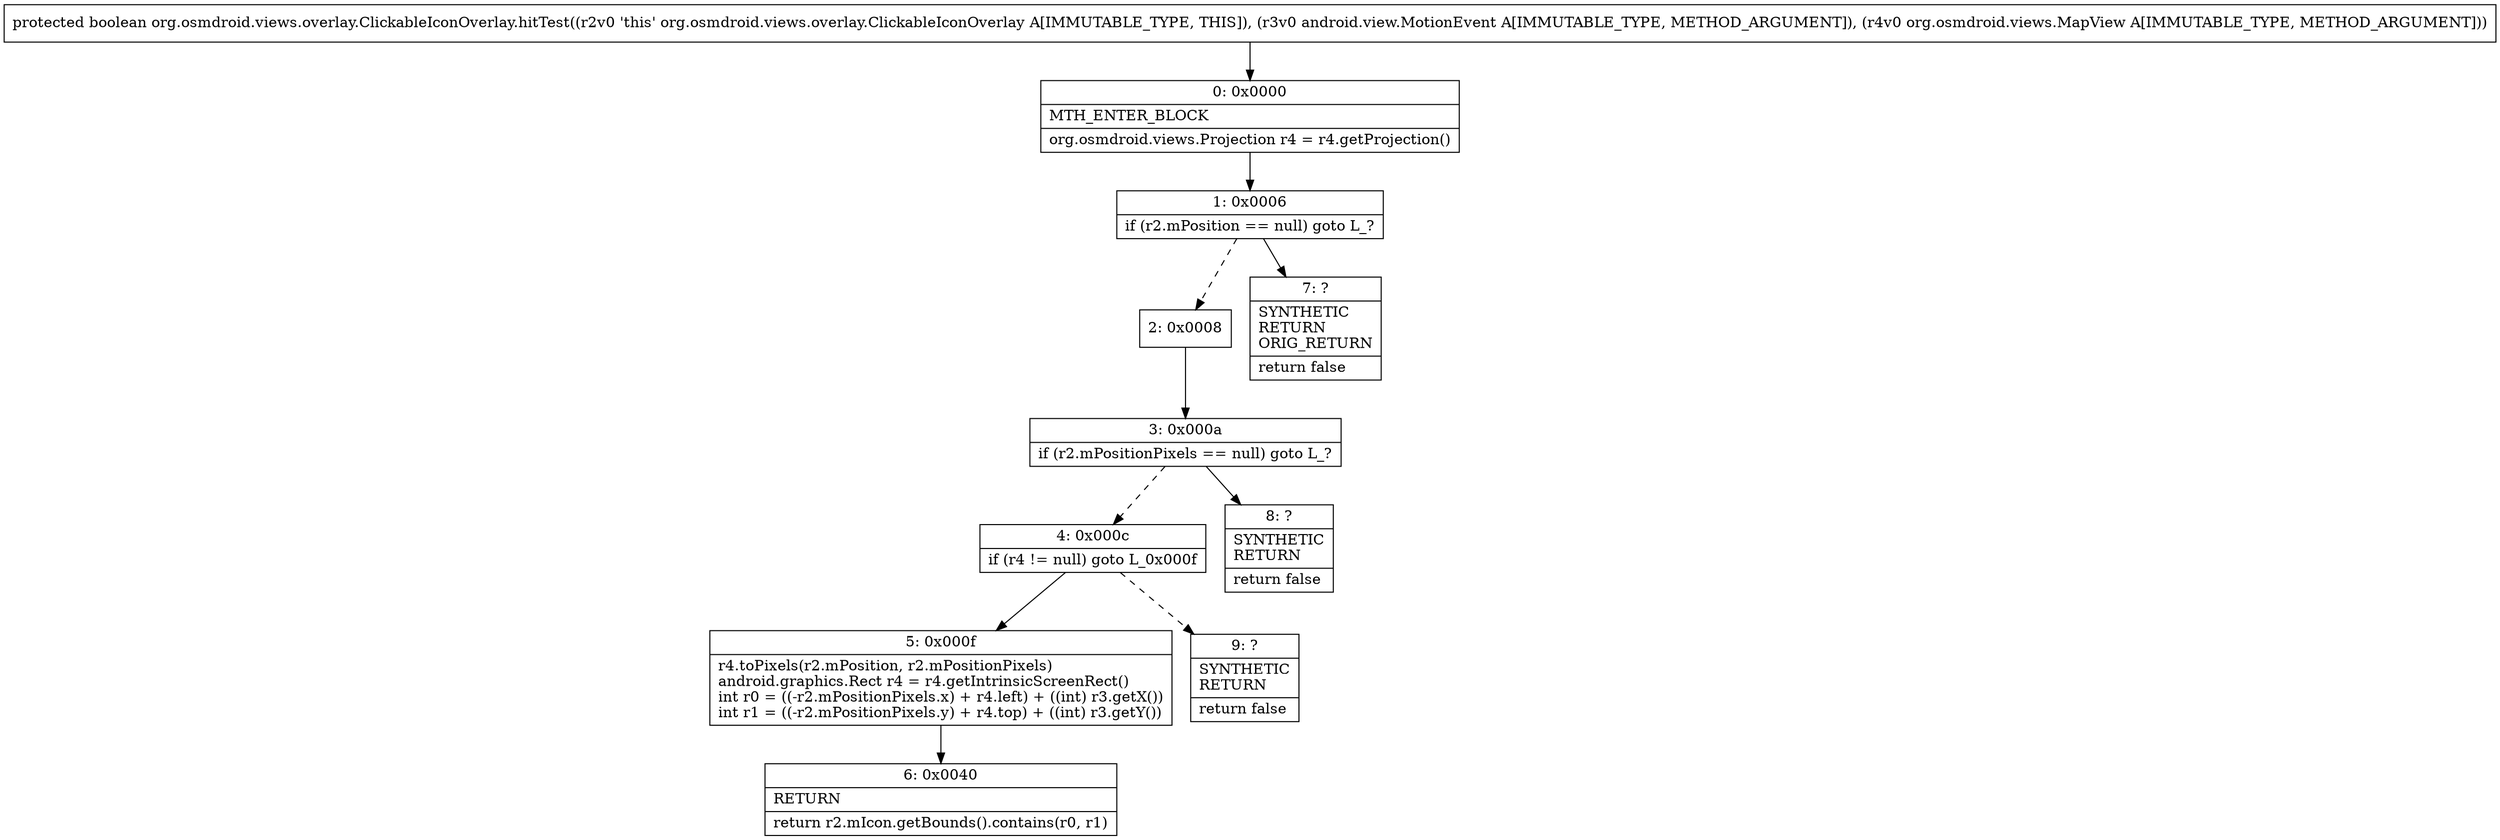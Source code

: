 digraph "CFG fororg.osmdroid.views.overlay.ClickableIconOverlay.hitTest(Landroid\/view\/MotionEvent;Lorg\/osmdroid\/views\/MapView;)Z" {
Node_0 [shape=record,label="{0\:\ 0x0000|MTH_ENTER_BLOCK\l|org.osmdroid.views.Projection r4 = r4.getProjection()\l}"];
Node_1 [shape=record,label="{1\:\ 0x0006|if (r2.mPosition == null) goto L_?\l}"];
Node_2 [shape=record,label="{2\:\ 0x0008}"];
Node_3 [shape=record,label="{3\:\ 0x000a|if (r2.mPositionPixels == null) goto L_?\l}"];
Node_4 [shape=record,label="{4\:\ 0x000c|if (r4 != null) goto L_0x000f\l}"];
Node_5 [shape=record,label="{5\:\ 0x000f|r4.toPixels(r2.mPosition, r2.mPositionPixels)\landroid.graphics.Rect r4 = r4.getIntrinsicScreenRect()\lint r0 = ((\-r2.mPositionPixels.x) + r4.left) + ((int) r3.getX())\lint r1 = ((\-r2.mPositionPixels.y) + r4.top) + ((int) r3.getY())\l}"];
Node_6 [shape=record,label="{6\:\ 0x0040|RETURN\l|return r2.mIcon.getBounds().contains(r0, r1)\l}"];
Node_7 [shape=record,label="{7\:\ ?|SYNTHETIC\lRETURN\lORIG_RETURN\l|return false\l}"];
Node_8 [shape=record,label="{8\:\ ?|SYNTHETIC\lRETURN\l|return false\l}"];
Node_9 [shape=record,label="{9\:\ ?|SYNTHETIC\lRETURN\l|return false\l}"];
MethodNode[shape=record,label="{protected boolean org.osmdroid.views.overlay.ClickableIconOverlay.hitTest((r2v0 'this' org.osmdroid.views.overlay.ClickableIconOverlay A[IMMUTABLE_TYPE, THIS]), (r3v0 android.view.MotionEvent A[IMMUTABLE_TYPE, METHOD_ARGUMENT]), (r4v0 org.osmdroid.views.MapView A[IMMUTABLE_TYPE, METHOD_ARGUMENT])) }"];
MethodNode -> Node_0;
Node_0 -> Node_1;
Node_1 -> Node_2[style=dashed];
Node_1 -> Node_7;
Node_2 -> Node_3;
Node_3 -> Node_4[style=dashed];
Node_3 -> Node_8;
Node_4 -> Node_5;
Node_4 -> Node_9[style=dashed];
Node_5 -> Node_6;
}

